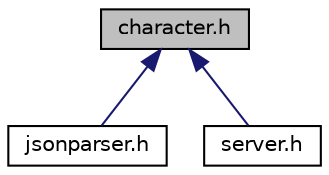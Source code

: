 digraph "character.h"
{
  edge [fontname="Helvetica",fontsize="10",labelfontname="Helvetica",labelfontsize="10"];
  node [fontname="Helvetica",fontsize="10",shape=record];
  Node1 [label="character.h",height=0.2,width=0.4,color="black", fillcolor="grey75", style="filled", fontcolor="black"];
  Node1 -> Node2 [dir="back",color="midnightblue",fontsize="10",style="solid",fontname="Helvetica"];
  Node2 [label="jsonparser.h",height=0.2,width=0.4,color="black", fillcolor="white", style="filled",URL="$jsonparser_8h.html",tooltip="Parses different data to json format. "];
  Node1 -> Node3 [dir="back",color="midnightblue",fontsize="10",style="solid",fontname="Helvetica"];
  Node3 [label="server.h",height=0.2,width=0.4,color="black", fillcolor="white", style="filled",URL="$server_8h.html",tooltip="Describes a server. "];
}
